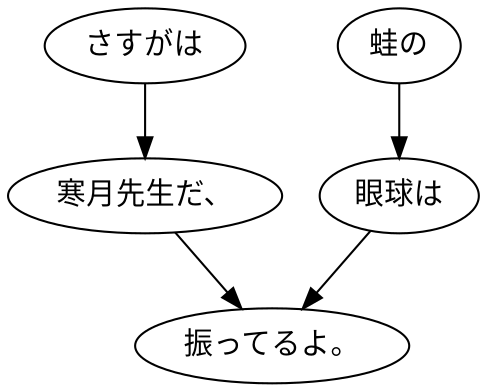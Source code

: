digraph graph3551 {
	node0 [label="さすがは"];
	node1 [label="寒月先生だ、"];
	node2 [label="蛙の"];
	node3 [label="眼球は"];
	node4 [label="振ってるよ。"];
	node0 -> node1;
	node1 -> node4;
	node2 -> node3;
	node3 -> node4;
}
